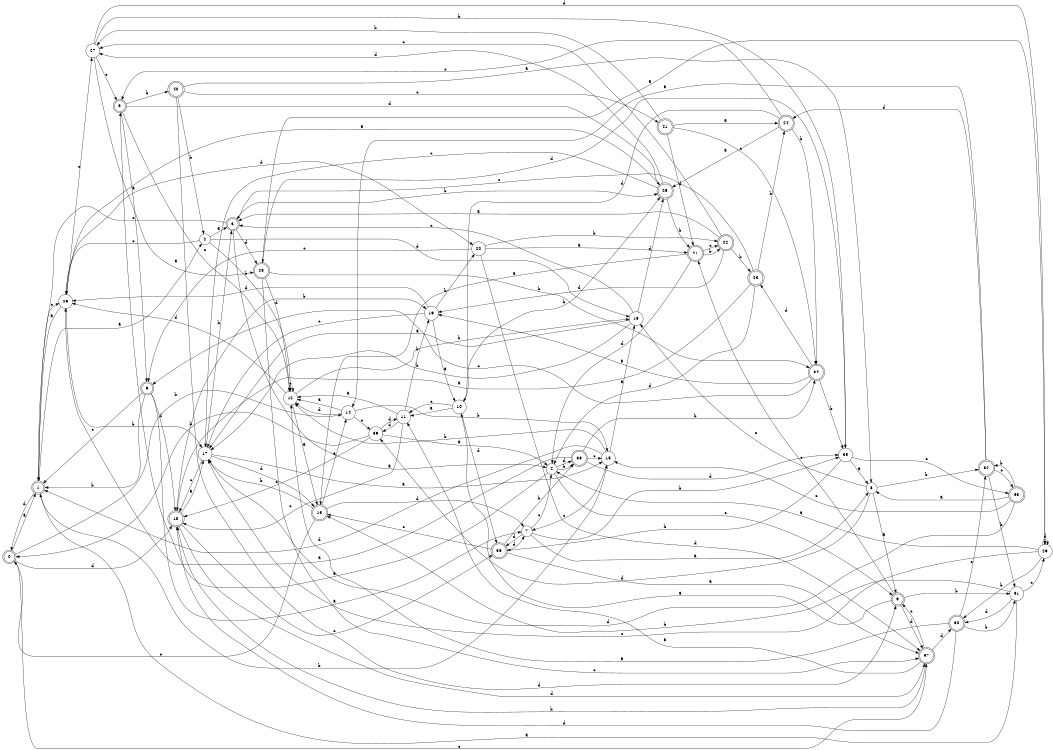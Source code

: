 digraph n34_8 {
__start0 [label="" shape="none"];

rankdir=LR;
size="8,5";

s0 [style="rounded,filled", color="black", fillcolor="white" shape="doublecircle", label="0"];
s1 [style="rounded,filled", color="black", fillcolor="white" shape="doublecircle", label="1"];
s2 [style="filled", color="black", fillcolor="white" shape="circle", label="2"];
s3 [style="rounded,filled", color="black", fillcolor="white" shape="doublecircle", label="3"];
s4 [style="filled", color="black", fillcolor="white" shape="circle", label="4"];
s5 [style="rounded,filled", color="black", fillcolor="white" shape="doublecircle", label="5"];
s6 [style="rounded,filled", color="black", fillcolor="white" shape="doublecircle", label="6"];
s7 [style="filled", color="black", fillcolor="white" shape="circle", label="7"];
s8 [style="filled", color="black", fillcolor="white" shape="circle", label="8"];
s9 [style="rounded,filled", color="black", fillcolor="white" shape="doublecircle", label="9"];
s10 [style="filled", color="black", fillcolor="white" shape="circle", label="10"];
s11 [style="filled", color="black", fillcolor="white" shape="circle", label="11"];
s12 [style="filled", color="black", fillcolor="white" shape="circle", label="12"];
s13 [style="rounded,filled", color="black", fillcolor="white" shape="doublecircle", label="13"];
s14 [style="filled", color="black", fillcolor="white" shape="circle", label="14"];
s15 [style="filled", color="black", fillcolor="white" shape="circle", label="15"];
s16 [style="filled", color="black", fillcolor="white" shape="circle", label="16"];
s17 [style="filled", color="black", fillcolor="white" shape="circle", label="17"];
s18 [style="rounded,filled", color="black", fillcolor="white" shape="doublecircle", label="18"];
s19 [style="filled", color="black", fillcolor="white" shape="circle", label="19"];
s20 [style="filled", color="black", fillcolor="white" shape="circle", label="20"];
s21 [style="rounded,filled", color="black", fillcolor="white" shape="doublecircle", label="21"];
s22 [style="rounded,filled", color="black", fillcolor="white" shape="doublecircle", label="22"];
s23 [style="rounded,filled", color="black", fillcolor="white" shape="doublecircle", label="23"];
s24 [style="rounded,filled", color="black", fillcolor="white" shape="doublecircle", label="24"];
s25 [style="rounded,filled", color="black", fillcolor="white" shape="doublecircle", label="25"];
s26 [style="filled", color="black", fillcolor="white" shape="circle", label="26"];
s27 [style="filled", color="black", fillcolor="white" shape="circle", label="27"];
s28 [style="rounded,filled", color="black", fillcolor="white" shape="doublecircle", label="28"];
s29 [style="filled", color="black", fillcolor="white" shape="circle", label="29"];
s30 [style="rounded,filled", color="black", fillcolor="white" shape="doublecircle", label="30"];
s31 [style="filled", color="black", fillcolor="white" shape="circle", label="31"];
s32 [style="rounded,filled", color="black", fillcolor="white" shape="doublecircle", label="32"];
s33 [style="rounded,filled", color="black", fillcolor="white" shape="doublecircle", label="33"];
s34 [style="rounded,filled", color="black", fillcolor="white" shape="doublecircle", label="34"];
s35 [style="filled", color="black", fillcolor="white" shape="circle", label="35"];
s36 [style="rounded,filled", color="black", fillcolor="white" shape="doublecircle", label="36"];
s37 [style="rounded,filled", color="black", fillcolor="white" shape="doublecircle", label="37"];
s38 [style="rounded,filled", color="black", fillcolor="white" shape="doublecircle", label="38"];
s39 [style="filled", color="black", fillcolor="white" shape="circle", label="39"];
s40 [style="rounded,filled", color="black", fillcolor="white" shape="doublecircle", label="40"];
s41 [style="rounded,filled", color="black", fillcolor="white" shape="doublecircle", label="41"];
s0 -> s1 [label="a"];
s0 -> s14 [label="b"];
s0 -> s37 [label="c"];
s0 -> s18 [label="d"];
s1 -> s2 [label="a"];
s1 -> s15 [label="b"];
s1 -> s26 [label="c"];
s1 -> s0 [label="d"];
s2 -> s3 [label="a"];
s2 -> s12 [label="b"];
s2 -> s26 [label="c"];
s2 -> s16 [label="d"];
s3 -> s4 [label="a"];
s3 -> s25 [label="b"];
s3 -> s1 [label="c"];
s3 -> s28 [label="d"];
s4 -> s5 [label="a"];
s4 -> s38 [label="b"];
s4 -> s9 [label="c"];
s4 -> s38 [label="d"];
s5 -> s6 [label="a"];
s5 -> s40 [label="b"];
s5 -> s12 [label="c"];
s5 -> s25 [label="d"];
s6 -> s7 [label="a"];
s6 -> s1 [label="b"];
s6 -> s1 [label="c"];
s6 -> s18 [label="d"];
s7 -> s8 [label="a"];
s7 -> s35 [label="b"];
s7 -> s4 [label="c"];
s7 -> s36 [label="d"];
s8 -> s9 [label="a"];
s8 -> s32 [label="b"];
s8 -> s16 [label="c"];
s8 -> s39 [label="d"];
s9 -> s10 [label="a"];
s9 -> s31 [label="b"];
s9 -> s21 [label="c"];
s9 -> s37 [label="d"];
s10 -> s11 [label="a"];
s10 -> s25 [label="b"];
s10 -> s11 [label="c"];
s10 -> s36 [label="d"];
s11 -> s12 [label="a"];
s11 -> s19 [label="b"];
s11 -> s18 [label="c"];
s11 -> s39 [label="d"];
s12 -> s13 [label="a"];
s12 -> s16 [label="b"];
s12 -> s12 [label="c"];
s12 -> s26 [label="d"];
s13 -> s14 [label="a"];
s13 -> s17 [label="b"];
s13 -> s0 [label="c"];
s13 -> s7 [label="d"];
s14 -> s12 [label="a"];
s14 -> s15 [label="b"];
s14 -> s39 [label="c"];
s14 -> s12 [label="d"];
s15 -> s16 [label="a"];
s15 -> s12 [label="b"];
s15 -> s7 [label="c"];
s15 -> s1 [label="d"];
s16 -> s17 [label="a"];
s16 -> s17 [label="b"];
s16 -> s3 [label="c"];
s16 -> s25 [label="d"];
s17 -> s15 [label="a"];
s17 -> s3 [label="b"];
s17 -> s18 [label="c"];
s17 -> s13 [label="d"];
s18 -> s17 [label="a"];
s18 -> s19 [label="b"];
s18 -> s36 [label="c"];
s18 -> s37 [label="d"];
s19 -> s10 [label="a"];
s19 -> s20 [label="b"];
s19 -> s17 [label="c"];
s19 -> s26 [label="d"];
s20 -> s21 [label="a"];
s20 -> s22 [label="b"];
s20 -> s6 [label="c"];
s20 -> s37 [label="d"];
s21 -> s13 [label="a"];
s21 -> s22 [label="b"];
s21 -> s22 [label="c"];
s21 -> s4 [label="d"];
s22 -> s3 [label="a"];
s22 -> s23 [label="b"];
s22 -> s27 [label="c"];
s22 -> s19 [label="d"];
s23 -> s18 [label="a"];
s23 -> s24 [label="b"];
s23 -> s3 [label="c"];
s23 -> s4 [label="d"];
s24 -> s25 [label="a"];
s24 -> s34 [label="b"];
s24 -> s5 [label="c"];
s24 -> s10 [label="d"];
s25 -> s26 [label="a"];
s25 -> s21 [label="b"];
s25 -> s17 [label="c"];
s25 -> s27 [label="d"];
s26 -> s1 [label="a"];
s26 -> s17 [label="b"];
s26 -> s27 [label="c"];
s26 -> s20 [label="d"];
s27 -> s28 [label="a"];
s27 -> s35 [label="b"];
s27 -> s5 [label="c"];
s27 -> s29 [label="d"];
s28 -> s29 [label="a"];
s28 -> s34 [label="b"];
s28 -> s37 [label="c"];
s28 -> s12 [label="d"];
s29 -> s4 [label="a"];
s29 -> s30 [label="b"];
s29 -> s17 [label="c"];
s29 -> s29 [label="d"];
s30 -> s12 [label="a"];
s30 -> s31 [label="b"];
s30 -> s32 [label="c"];
s30 -> s18 [label="d"];
s31 -> s1 [label="a"];
s31 -> s13 [label="b"];
s31 -> s29 [label="c"];
s31 -> s30 [label="d"];
s32 -> s14 [label="a"];
s32 -> s31 [label="b"];
s32 -> s33 [label="c"];
s32 -> s24 [label="d"];
s33 -> s8 [label="a"];
s33 -> s32 [label="b"];
s33 -> s15 [label="c"];
s33 -> s17 [label="d"];
s34 -> s19 [label="a"];
s34 -> s35 [label="b"];
s34 -> s6 [label="c"];
s34 -> s23 [label="d"];
s35 -> s8 [label="a"];
s35 -> s36 [label="b"];
s35 -> s33 [label="c"];
s35 -> s28 [label="d"];
s36 -> s37 [label="a"];
s36 -> s38 [label="b"];
s36 -> s13 [label="c"];
s36 -> s7 [label="d"];
s37 -> s11 [label="a"];
s37 -> s18 [label="b"];
s37 -> s9 [label="c"];
s37 -> s30 [label="d"];
s38 -> s26 [label="a"];
s38 -> s34 [label="b"];
s38 -> s15 [label="c"];
s38 -> s35 [label="d"];
s39 -> s4 [label="a"];
s39 -> s0 [label="b"];
s39 -> s18 [label="c"];
s39 -> s11 [label="d"];
s40 -> s8 [label="a"];
s40 -> s2 [label="b"];
s40 -> s41 [label="c"];
s40 -> s9 [label="d"];
s41 -> s24 [label="a"];
s41 -> s27 [label="b"];
s41 -> s34 [label="c"];
s41 -> s21 [label="d"];

}